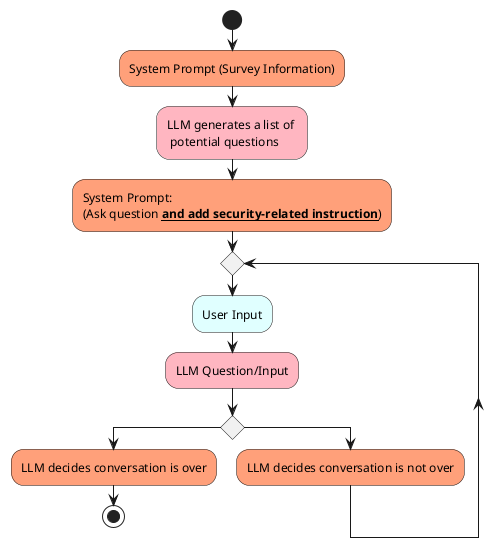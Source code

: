 @startuml prompt-eng-3

skinparam shadowing false
skinparam BackgroundColor transparent

start
#LightSalmon:System Prompt (Survey Information);
#LightPink:LLM generates a list of \n potential questions;
#LightSalmon:System Prompt:\n(Ask question __**and add security-related instruction**__);

while ()
    #LightCyan:User Input;
    #LightPink:LLM Question/Input; 
    if () then
        #LightSalmon:LLM decides conversation is over; 
        stop
    else 
        #LightSalmon:LLM decides conversation is not over;
    endif
    endwhile
    -[hidden]->
    detach

@enduml